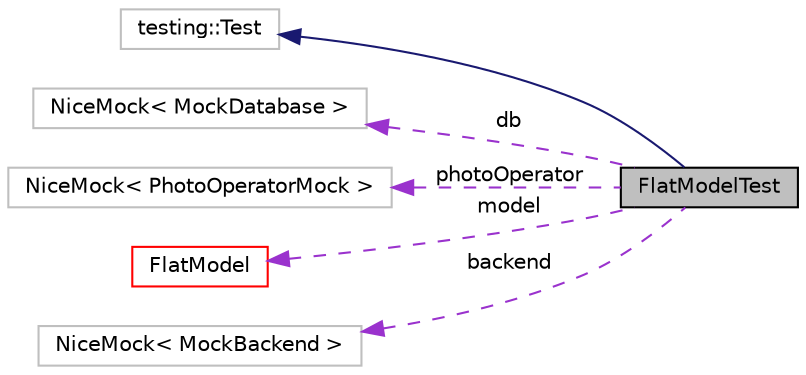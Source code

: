 digraph "FlatModelTest"
{
 // LATEX_PDF_SIZE
  edge [fontname="Helvetica",fontsize="10",labelfontname="Helvetica",labelfontsize="10"];
  node [fontname="Helvetica",fontsize="10",shape=record];
  rankdir="LR";
  Node1 [label="FlatModelTest",height=0.2,width=0.4,color="black", fillcolor="grey75", style="filled", fontcolor="black",tooltip=" "];
  Node2 -> Node1 [dir="back",color="midnightblue",fontsize="10",style="solid",fontname="Helvetica"];
  Node2 [label="testing::Test",height=0.2,width=0.4,color="grey75", fillcolor="white", style="filled",tooltip=" "];
  Node3 -> Node1 [dir="back",color="darkorchid3",fontsize="10",style="dashed",label=" db" ,fontname="Helvetica"];
  Node3 [label="NiceMock\< MockDatabase \>",height=0.2,width=0.4,color="grey75", fillcolor="white", style="filled",tooltip=" "];
  Node4 -> Node1 [dir="back",color="darkorchid3",fontsize="10",style="dashed",label=" photoOperator" ,fontname="Helvetica"];
  Node4 [label="NiceMock\< PhotoOperatorMock \>",height=0.2,width=0.4,color="grey75", fillcolor="white", style="filled",tooltip=" "];
  Node5 -> Node1 [dir="back",color="darkorchid3",fontsize="10",style="dashed",label=" model" ,fontname="Helvetica"];
  Node5 [label="FlatModel",height=0.2,width=0.4,color="red", fillcolor="white", style="filled",URL="$class_flat_model.html",tooltip=" "];
  Node10 -> Node1 [dir="back",color="darkorchid3",fontsize="10",style="dashed",label=" backend" ,fontname="Helvetica"];
  Node10 [label="NiceMock\< MockBackend \>",height=0.2,width=0.4,color="grey75", fillcolor="white", style="filled",tooltip=" "];
}
